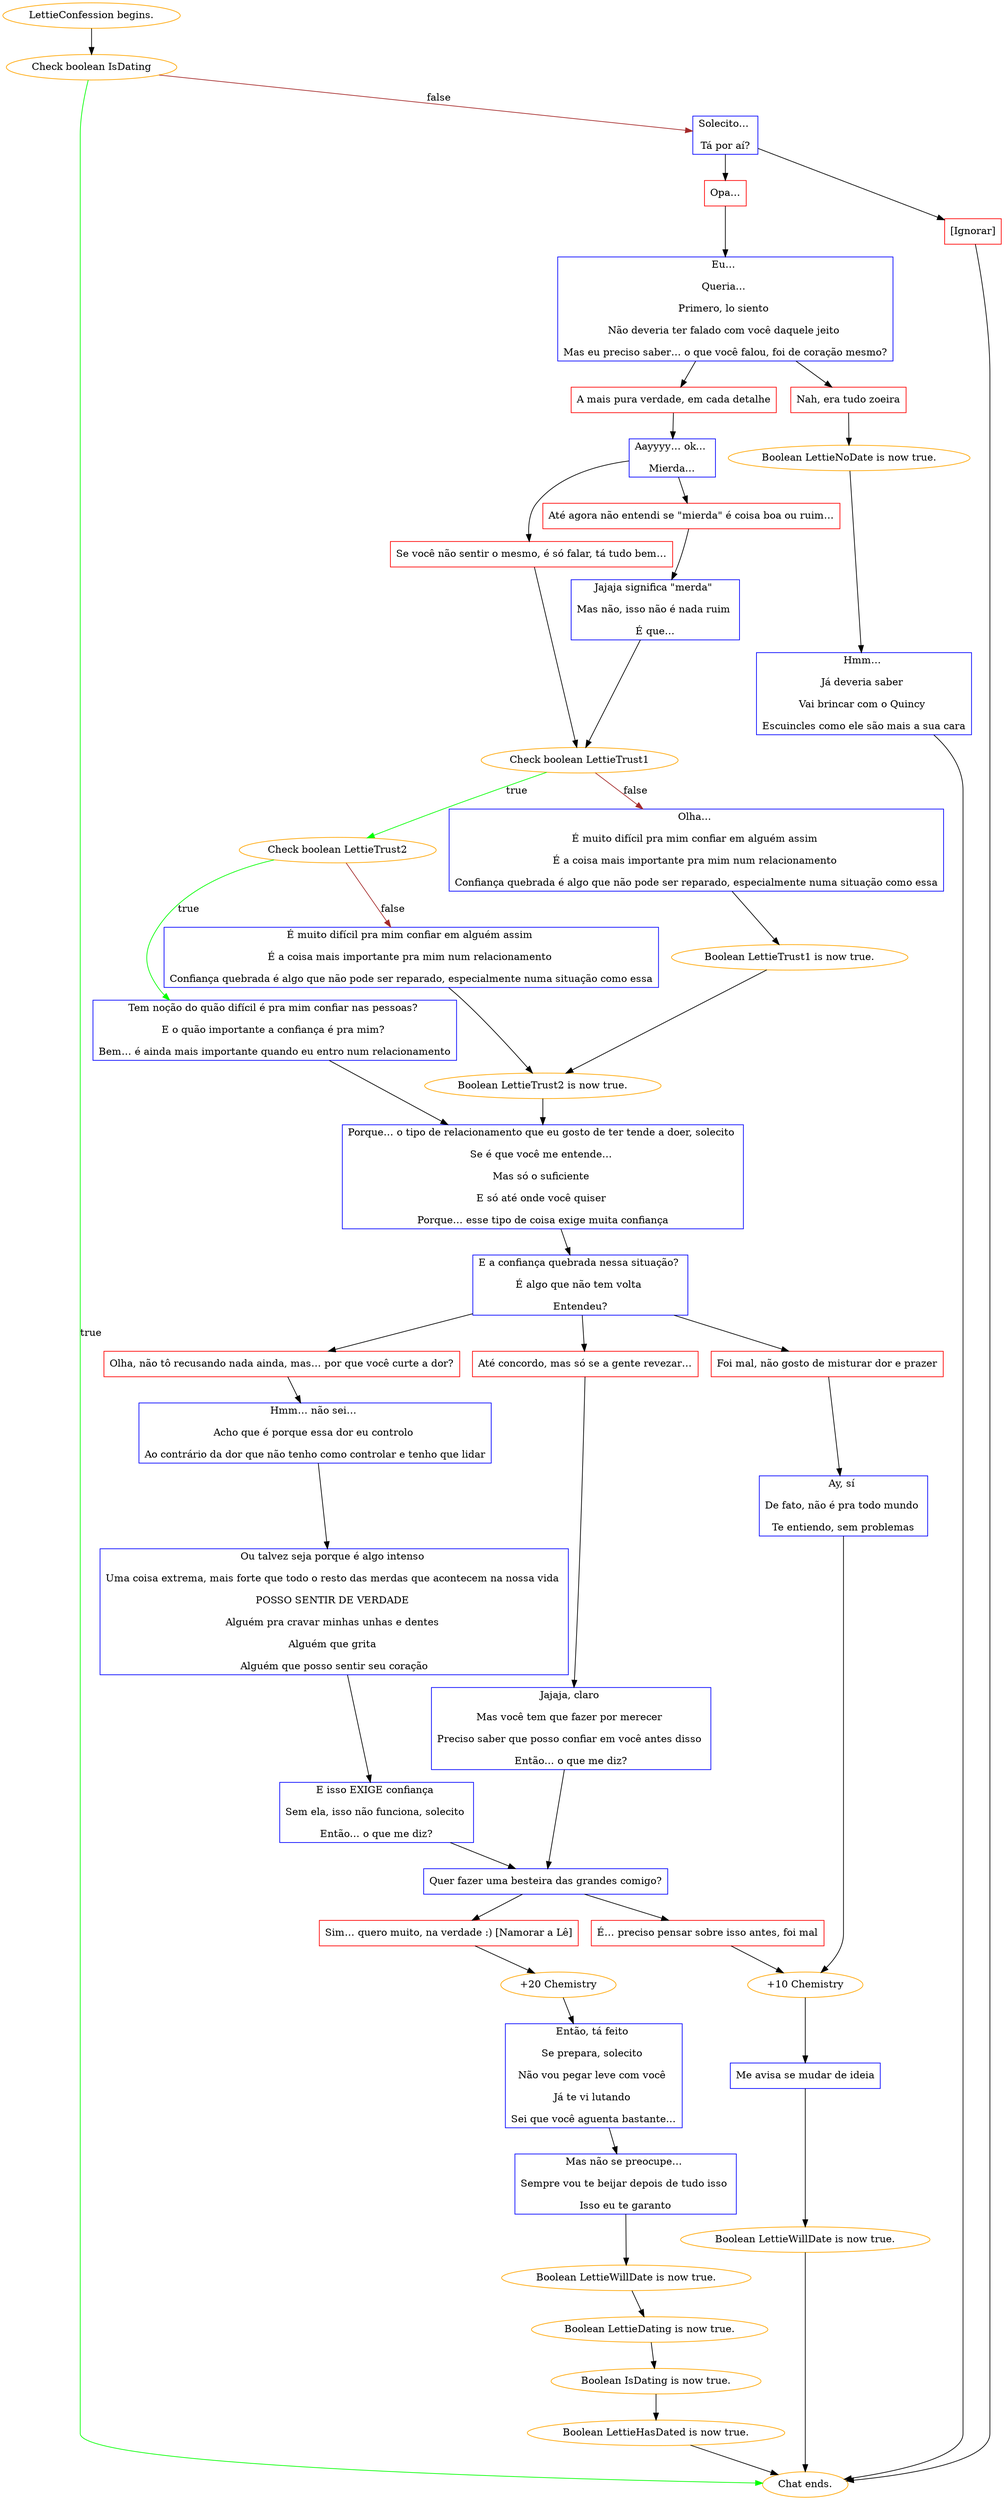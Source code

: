 digraph {
	"LettieConfession begins." [color=orange];
		"LettieConfession begins." -> j3507132931;
	j3507132931 [label="Check boolean IsDating",color=orange];
		j3507132931 -> "Chat ends." [label=true,color=green];
		j3507132931 -> j2667448385 [label=false,color=brown];
	"Chat ends." [color=orange];
	j2667448385 [label="Solecito… 
Tá por aí?",shape=box,color=blue];
		j2667448385 -> j106691198;
		j2667448385 -> j1678137900;
	j106691198 [label="Opa…",shape=box,color=red];
		j106691198 -> j1293740838;
	j1678137900 [label="[Ignorar]",shape=box,color=red];
		j1678137900 -> "Chat ends.";
	j1293740838 [label="Eu… 
Queria… 
Primero, lo siento 
Não deveria ter falado com você daquele jeito 
Mas eu preciso saber… o que você falou, foi de coração mesmo?",shape=box,color=blue];
		j1293740838 -> j1471146348;
		j1293740838 -> j1423452643;
	j1471146348 [label="A mais pura verdade, em cada detalhe",shape=box,color=red];
		j1471146348 -> j2454731665;
	j1423452643 [label="Nah, era tudo zoeira",shape=box,color=red];
		j1423452643 -> j2871571959;
	j2454731665 [label="Aayyyy… ok… 
Mierda…",shape=box,color=blue];
		j2454731665 -> j1263780425;
		j2454731665 -> j1921228213;
	j2871571959 [label="Boolean LettieNoDate is now true.",color=orange];
		j2871571959 -> j1591138153;
	j1263780425 [label="Se você não sentir o mesmo, é só falar, tá tudo bem…",shape=box,color=red];
		j1263780425 -> j2720179985;
	j1921228213 [label="Até agora não entendi se \"mierda\" é coisa boa ou ruim…",shape=box,color=red];
		j1921228213 -> j2446844927;
	j1591138153 [label="Hmm… 
Já deveria saber 
Vai brincar com o Quincy 
Escuincles como ele são mais a sua cara",shape=box,color=blue];
		j1591138153 -> "Chat ends.";
	j2720179985 [label="Check boolean LettieTrust1",color=orange];
		j2720179985 -> j675720518 [label=true,color=green];
		j2720179985 -> j2415723323 [label=false,color=brown];
	j2446844927 [label="Jajaja significa \"merda\" 
Mas não, isso não é nada ruim 
É que…",shape=box,color=blue];
		j2446844927 -> j2720179985;
	j675720518 [label="Check boolean LettieTrust2",color=orange];
		j675720518 -> j718102491 [label=true,color=green];
		j675720518 -> j3847879848 [label=false,color=brown];
	j2415723323 [label="Olha… 
É muito difícil pra mim confiar em alguém assim 
É a coisa mais importante pra mim num relacionamento 
Confiança quebrada é algo que não pode ser reparado, especialmente numa situação como essa",shape=box,color=blue];
		j2415723323 -> j2245102410;
	j718102491 [label="Tem noção do quão difícil é pra mim confiar nas pessoas? 
E o quão importante a confiança é pra mim? 
Bem… é ainda mais importante quando eu entro num relacionamento",shape=box,color=blue];
		j718102491 -> j3370775469;
	j3847879848 [label="É muito difícil pra mim confiar em alguém assim 
É a coisa mais importante pra mim num relacionamento 
Confiança quebrada é algo que não pode ser reparado, especialmente numa situação como essa",shape=box,color=blue];
		j3847879848 -> j3124491753;
	j2245102410 [label="Boolean LettieTrust1 is now true.",color=orange];
		j2245102410 -> j3124491753;
	j3370775469 [label="Porque… o tipo de relacionamento que eu gosto de ter tende a doer, solecito 
Se é que você me entende… 
Mas só o suficiente 
E só até onde você quiser 
Porque… esse tipo de coisa exige muita confiança",shape=box,color=blue];
		j3370775469 -> j2506388813;
	j3124491753 [label="Boolean LettieTrust2 is now true.",color=orange];
		j3124491753 -> j3370775469;
	j2506388813 [label="E a confiança quebrada nessa situação? 
É algo que não tem volta 
Entendeu?",shape=box,color=blue];
		j2506388813 -> j1841260829;
		j2506388813 -> j615579894;
		j2506388813 -> j685863158;
	j1841260829 [label="Olha, não tô recusando nada ainda, mas… por que você curte a dor?",shape=box,color=red];
		j1841260829 -> j1556236717;
	j615579894 [label="Até concordo, mas só se a gente revezar…",shape=box,color=red];
		j615579894 -> j3291033220;
	j685863158 [label="Foi mal, não gosto de misturar dor e prazer",shape=box,color=red];
		j685863158 -> j1648870955;
	j1556236717 [label="Hmm… não sei… 
Acho que é porque essa dor eu controlo 
Ao contrário da dor que não tenho como controlar e tenho que lidar",shape=box,color=blue];
		j1556236717 -> j1020102350;
	j3291033220 [label="Jajaja, claro 
Mas você tem que fazer por merecer 
Preciso saber que posso confiar em você antes disso 
Então… o que me diz?",shape=box,color=blue];
		j3291033220 -> j1735346206;
	j1648870955 [label="Ay, sí 
De fato, não é pra todo mundo 
Te entiendo, sem problemas",shape=box,color=blue];
		j1648870955 -> j1158872695;
	j1020102350 [label="Ou talvez seja porque é algo intenso 
Uma coisa extrema, mais forte que todo o resto das merdas que acontecem na nossa vida 
POSSO SENTIR DE VERDADE 
Alguém pra cravar minhas unhas e dentes 
Alguém que grita 
Alguém que posso sentir seu coração",shape=box,color=blue];
		j1020102350 -> j1805680290;
	j1735346206 [label="Quer fazer uma besteira das grandes comigo?",shape=box,color=blue];
		j1735346206 -> j4071281242;
		j1735346206 -> j2506864607;
	j1158872695 [label="+10 Chemistry",color=orange];
		j1158872695 -> j4251546907;
	j1805680290 [label="E isso EXIGE confiança 
Sem ela, isso não funciona, solecito 
Então… o que me diz?",shape=box,color=blue];
		j1805680290 -> j1735346206;
	j4071281242 [label="Sim… quero muito, na verdade :) [Namorar a Lê]",shape=box,color=red];
		j4071281242 -> j2075251872;
	j2506864607 [label="É… preciso pensar sobre isso antes, foi mal",shape=box,color=red];
		j2506864607 -> j1158872695;
	j4251546907 [label="Me avisa se mudar de ideia",shape=box,color=blue];
		j4251546907 -> j2129367046;
	j2075251872 [label="+20 Chemistry",color=orange];
		j2075251872 -> j2275255832;
	j2129367046 [label="Boolean LettieWillDate is now true.",color=orange];
		j2129367046 -> "Chat ends.";
	j2275255832 [label="Então, tá feito 
Se prepara, solecito 
Não vou pegar leve com você 
Já te vi lutando 
Sei que você aguenta bastante…",shape=box,color=blue];
		j2275255832 -> j972743936;
	j972743936 [label="Mas não se preocupe… 
Sempre vou te beijar depois de tudo isso 
Isso eu te garanto",shape=box,color=blue];
		j972743936 -> j1300785588;
	j1300785588 [label="Boolean LettieWillDate is now true.",color=orange];
		j1300785588 -> j702074970;
	j702074970 [label="Boolean LettieDating is now true.",color=orange];
		j702074970 -> j938814249;
	j938814249 [label="Boolean IsDating is now true.",color=orange];
		j938814249 -> j3003494003;
	j3003494003 [label="Boolean LettieHasDated is now true.",color=orange];
		j3003494003 -> "Chat ends.";
}